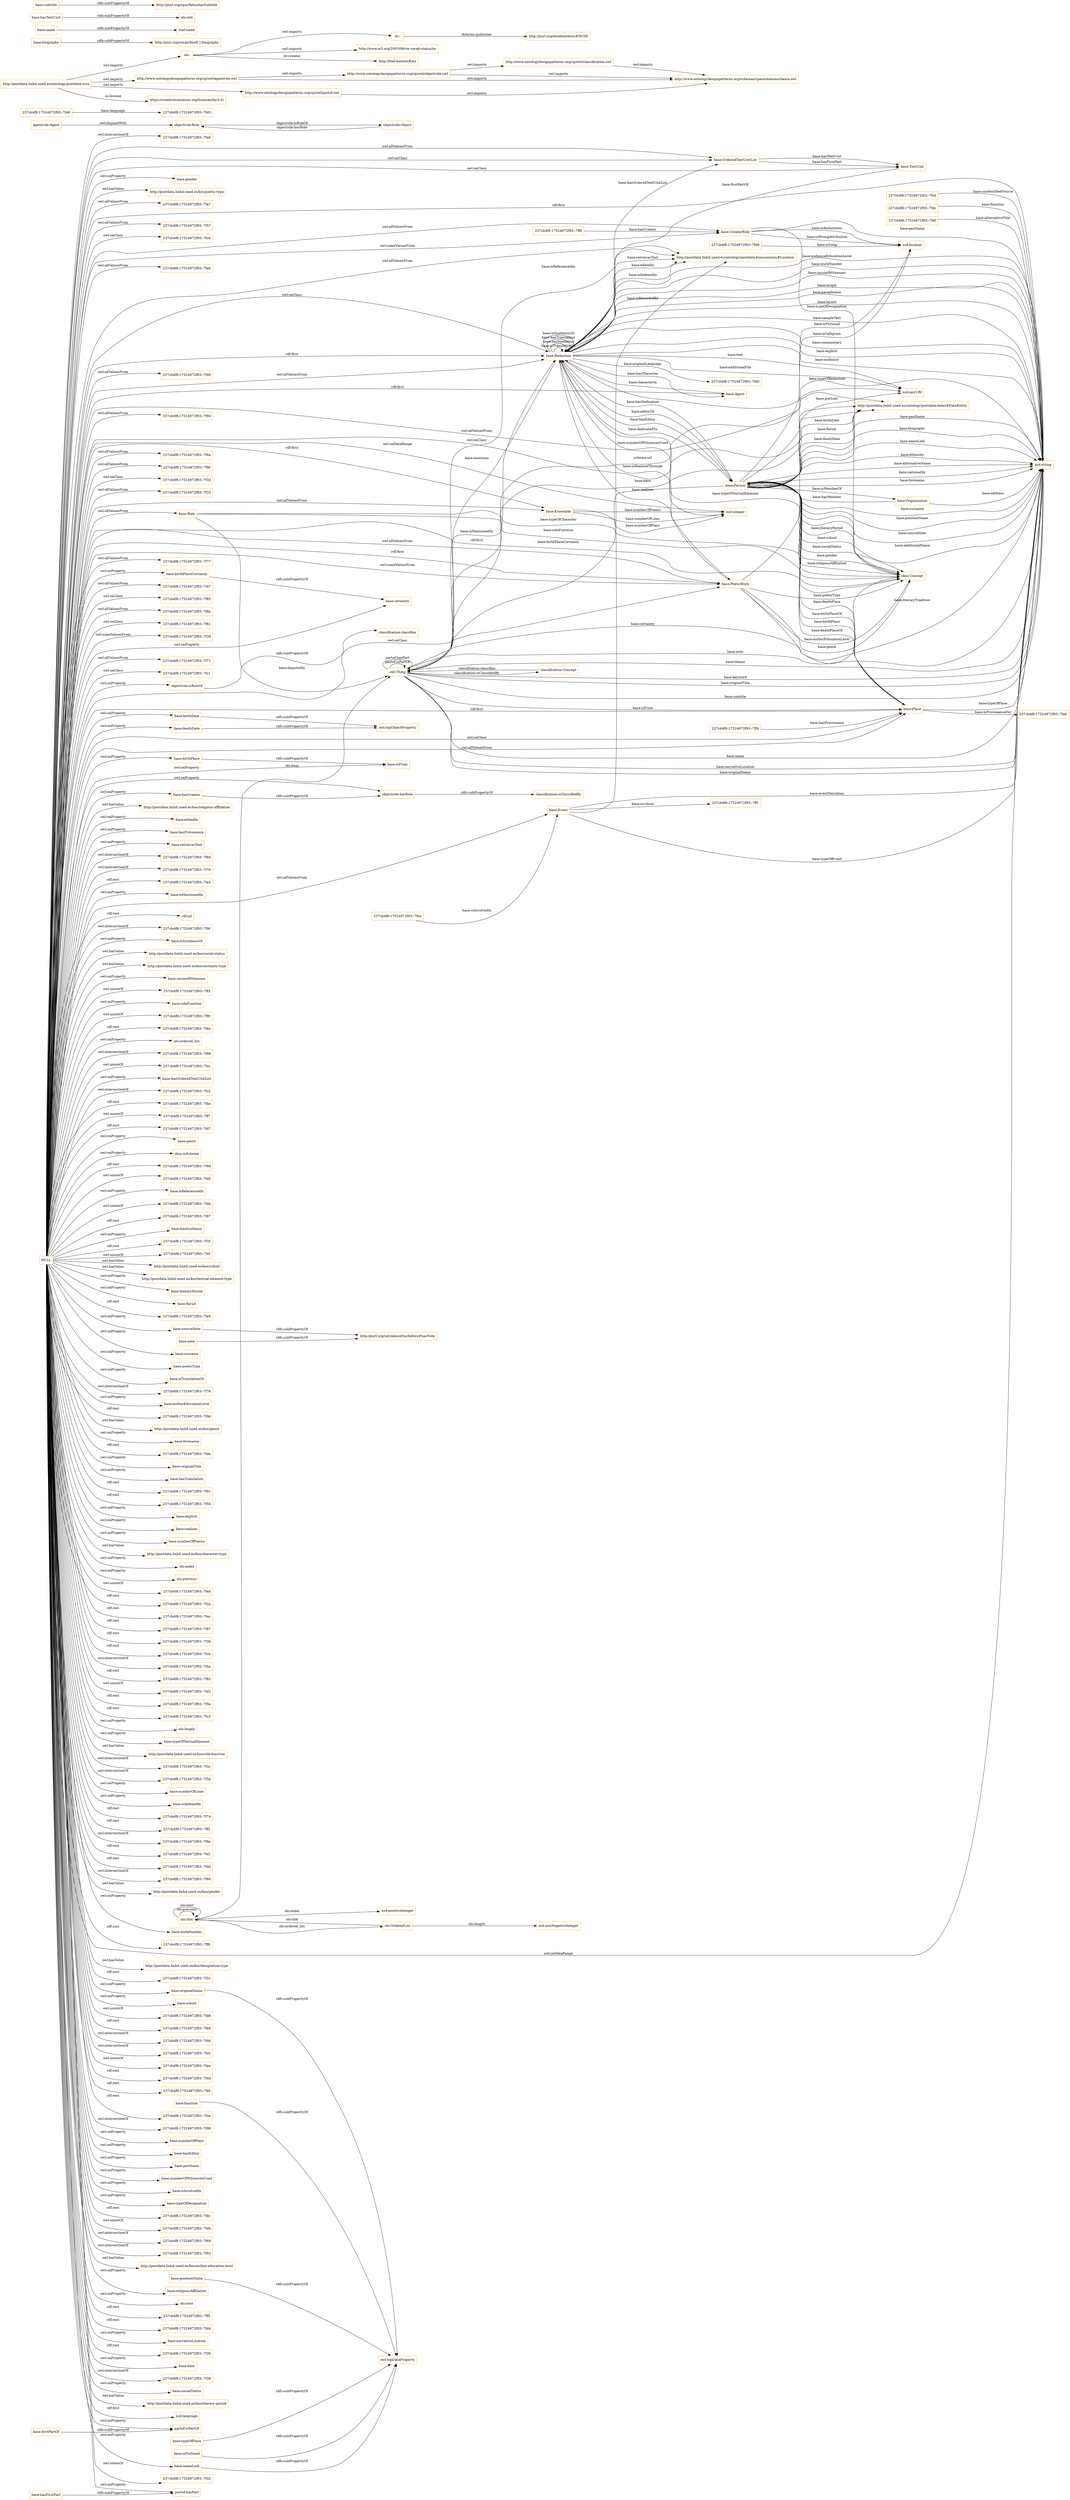 digraph ar2dtool_diagram { 
rankdir=LR;
size="1501"
node [shape = rectangle, color="orange"]; "237cb4f8:17524972f93:-7fa7" "base:Role" "237cb4f8:17524972f93:-7f57" "237cb4f8:17524972f93:-7fc6" "base:OrderedTextUnitList" "237cb4f8:17524972f93:-7ff1" "237cb4f8:17524972f93:-7fee" "agentrole:Agent" "237cb4f8:17524972f93:-7fa0" "237cb4f8:17524972f93:-7fd9" "237cb4f8:17524972f93:-7fcd" "base:Agent" "base:CreatorRole" "base:Person" "base:Organisation" "237cb4f8:17524972f93:-7f99" "base:Redaction" "237cb4f8:17524972f93:-7fdc" "237cb4f8:17524972f93:-7f94" "base:Ensemble" "237cb4f8:17524972f93:-7fd6" "237cb4f8:17524972f93:-7ff4" "base:TextUnit" "237cb4f8:17524972f93:-7f6a" "237cb4f8:17524972f93:-7ff8" "237cb4f8:17524972f93:-7f8f" "237cb4f8:17524972f93:-7f2d" "237cb4f8:17524972f93:-7f33" "skos:Concept" "http://postdata.linhd.uned.es/ontology/postdata-dates#DateEntity" "base:Place" "237cb4f8:17524972f93:-7f77" "base:Event" "237cb4f8:17524972f93:-7f47" "237cb4f8:17524972f93:-7fdf" "237cb4f8:17524972f93:-7f85" "237cb4f8:17524972f93:-7f8a" "237cb4f8:17524972f93:-7f61" "237cb4f8:17524972f93:-7f39" "http://postdata.linhd.uned.es/ontology/postdata-transmission#Location" "237cb4f8:17524972f93:-7f71" "237cb4f8:17524972f93:-7fc1" "237cb4f8:17524972f93:-7feb" "base:PoeticWork" "owl:Thing" "objectrole:Role" "objectrole:Object" "olo:Slot" "olo:OrderedList" "classification:Concept" ; /*classes style*/
	"base:deathDate" -> "owl:topObjectProperty" [ label = "rdfs:subPropertyOf" ];
	"http://www.ontologydesignpatterns.org/cp/owl/objectrole.owl" -> "http://www.ontologydesignpatterns.org/cp/owl/classification.owl" [ label = "owl:imports" ];
	"http://www.ontologydesignpatterns.org/cp/owl/objectrole.owl" -> "http://www.ontologydesignpatterns.org/schemas/cpannotationschema.owl" [ label = "owl:imports" ];
	"http://www.ontologydesignpatterns.org/cp/owl/classification.owl" -> "http://www.ontologydesignpatterns.org/schemas/cpannotationschema.owl" [ label = "owl:imports" ];
	"base:firstPartOf" -> "partof:isPartOf" [ label = "rdfs:subPropertyOf" ];
	"agentrole:Agent" -> "objectrole:Role" [ label = "owl:disjointWith" ];
	"dc:" -> "http://purl.org/dc/aboutdcmi#DCMI" [ label = "dcterms:publisher" ];
	"olo:" -> "http://www.w3.org/2003/06/sw-vocab-status/ns" [ label = "owl:imports" ];
	"olo:" -> "dc:" [ label = "owl:imports" ];
	"olo:" -> "http://foaf.me/zazi#me" [ label = "dc:creator" ];
	"base:birthPlaceCertainty" -> "base:certainty" [ label = "rdfs:subPropertyOf" ];
	"base:biography" -> "http://purl.org/vocab/bio/0.1/biography" [ label = "rdfs:subPropertyOf" ];
	"objectrole:isRoleOf" -> "classification:classifies" [ label = "rdfs:subPropertyOf" ];
	"base:nameLink" -> "owl:topDataProperty" [ label = "rdfs:subPropertyOf" ];
	"base:sourceNote" -> "http://purl.org/net/nknouf/ns/bibtex#hasNote" [ label = "rdfs:subPropertyOf" ];
	"base:name" -> "foaf:name" [ label = "rdfs:subPropertyOf" ];
	"base:hasTextUnit" -> "olo:slot" [ label = "rdfs:subPropertyOf" ];
	"NULL" -> "base:birthPlace" [ label = "owl:onProperty" ];
	"NULL" -> "http://postdata.linhd.uned.es/kos/religious-affiliation" [ label = "owl:hasValue" ];
	"NULL" -> "base:PoeticWork" [ label = "owl:allValuesFrom" ];
	"NULL" -> "base:CreatorRole" [ label = "owl:someValuesFrom" ];
	"NULL" -> "base:editedIn" [ label = "owl:onProperty" ];
	"NULL" -> "base:Place" [ label = "rdf:first" ];
	"NULL" -> "base:hasProvenance" [ label = "owl:onProperty" ];
	"NULL" -> "base:retrievesText" [ label = "owl:onProperty" ];
	"NULL" -> "237cb4f8:17524972f93:-7f84" [ label = "owl:intersectionOf" ];
	"NULL" -> "237cb4f8:17524972f93:-7f61" [ label = "owl:onClass" ];
	"NULL" -> "237cb4f8:17524972f93:-7f70" [ label = "owl:intersectionOf" ];
	"NULL" -> "base:PoeticWork" [ label = "rdf:first" ];
	"NULL" -> "237cb4f8:17524972f93:-7fa4" [ label = "rdf:rest" ];
	"NULL" -> "base:isMentionedIn" [ label = "owl:onProperty" ];
	"NULL" -> "base:birthDate" [ label = "owl:onProperty" ];
	"NULL" -> "rdf:nil" [ label = "rdf:rest" ];
	"NULL" -> "237cb4f8:17524972f93:-7f9f" [ label = "owl:intersectionOf" ];
	"NULL" -> "base:isSynthesisOf" [ label = "owl:onProperty" ];
	"NULL" -> "http://postdata.linhd.uned.es/kos/social-status" [ label = "owl:hasValue" ];
	"NULL" -> "base:birthPlaceCertainty" [ label = "owl:onProperty" ];
	"NULL" -> "http://postdata.linhd.uned.es/kos/certainty-type" [ label = "owl:hasValue" ];
	"NULL" -> "base:unusedWitnesses" [ label = "owl:onProperty" ];
	"NULL" -> "237cb4f8:17524972f93:-7ff3" [ label = "owl:unionOf" ];
	"NULL" -> "objectrole:isRoleOf" [ label = "owl:onProperty" ];
	"NULL" -> "base:roleFunction" [ label = "owl:onProperty" ];
	"NULL" -> "237cb4f8:17524972f93:-7ff0" [ label = "owl:unionOf" ];
	"NULL" -> "partof:isPartOf" [ label = "owl:onProperty" ];
	"NULL" -> "237cb4f8:17524972f93:-7f6e" [ label = "rdf:rest" ];
	"NULL" -> "237cb4f8:17524972f93:-7f6a" [ label = "owl:allValuesFrom" ];
	"NULL" -> "olo:ordered_list" [ label = "owl:onProperty" ];
	"NULL" -> "237cb4f8:17524972f93:-7f89" [ label = "owl:intersectionOf" ];
	"NULL" -> "237cb4f8:17524972f93:-7fcc" [ label = "owl:unionOf" ];
	"NULL" -> "base:hasOrderedTextUnitList" [ label = "owl:onProperty" ];
	"NULL" -> "237cb4f8:17524972f93:-7fc5" [ label = "owl:intersectionOf" ];
	"NULL" -> "237cb4f8:17524972f93:-7fbe" [ label = "rdf:rest" ];
	"NULL" -> "237cb4f8:17524972f93:-7ff7" [ label = "owl:unionOf" ];
	"NULL" -> "base:Role" [ label = "owl:allValuesFrom" ];
	"NULL" -> "237cb4f8:17524972f93:-7fd7" [ label = "rdf:rest" ];
	"NULL" -> "base:genre" [ label = "owl:onProperty" ];
	"NULL" -> "skos:inScheme" [ label = "owl:onProperty" ];
	"NULL" -> "base:OrderedTextUnitList" [ label = "owl:allValuesFrom" ];
	"NULL" -> "base:CreatorRole" [ label = "owl:allValuesFrom" ];
	"NULL" -> "237cb4f8:17524972f93:-7f9d" [ label = "rdf:rest" ];
	"NULL" -> "http://postdata.linhd.uned.es/ontology/postdata-dates#DateEntity" [ label = "owl:onClass" ];
	"NULL" -> "base:Ensemble" [ label = "owl:allValuesFrom" ];
	"NULL" -> "237cb4f8:17524972f93:-7f8a" [ label = "owl:allValuesFrom" ];
	"NULL" -> "237cb4f8:17524972f93:-7fd5" [ label = "owl:unionOf" ];
	"NULL" -> "base:isReferencedIn" [ label = "owl:onProperty" ];
	"NULL" -> "237cb4f8:17524972f93:-7fde" [ label = "owl:unionOf" ];
	"NULL" -> "237cb4f8:17524972f93:-7f67" [ label = "rdf:rest" ];
	"NULL" -> "base:hasSynthesis" [ label = "owl:onProperty" ];
	"NULL" -> "237cb4f8:17524972f93:-7f2f" [ label = "rdf:rest" ];
	"NULL" -> "237cb4f8:17524972f93:-7fa7" [ label = "owl:allValuesFrom" ];
	"NULL" -> "237cb4f8:17524972f93:-7fcf" [ label = "owl:unionOf" ];
	"NULL" -> "base:Agent" [ label = "rdf:first" ];
	"NULL" -> "http://postdata.linhd.uned.es/kos/school" [ label = "owl:hasValue" ];
	"NULL" -> "skos:Concept" [ label = "rdf:first" ];
	"NULL" -> "http://postdata.linhd.uned.es/kos/textual-element-type" [ label = "owl:hasValue" ];
	"NULL" -> "base:literaryPeriod" [ label = "owl:onProperty" ];
	"NULL" -> "237cb4f8:17524972f93:-7fa0" [ label = "owl:allValuesFrom" ];
	"NULL" -> "base:floruit" [ label = "owl:onProperty" ];
	"NULL" -> "237cb4f8:17524972f93:-7fe9" [ label = "rdf:rest" ];
	"NULL" -> "xsd:string" [ label = "owl:onDataRange" ];
	"NULL" -> "base:surname" [ label = "owl:onProperty" ];
	"NULL" -> "base:poeticType" [ label = "owl:onProperty" ];
	"NULL" -> "base:isTranslationOf" [ label = "owl:onProperty" ];
	"NULL" -> "237cb4f8:17524972f93:-7f76" [ label = "owl:intersectionOf" ];
	"NULL" -> "base:authorEducationLevel" [ label = "owl:onProperty" ];
	"NULL" -> "237cb4f8:17524972f93:-7f96" [ label = "rdf:rest" ];
	"NULL" -> "http://postdata.linhd.uned.es/kos/genre" [ label = "owl:hasValue" ];
	"NULL" -> "base:forename" [ label = "owl:onProperty" ];
	"NULL" -> "237cb4f8:17524972f93:-7fda" [ label = "rdf:rest" ];
	"NULL" -> "base:originalTitle" [ label = "owl:onProperty" ];
	"NULL" -> "base:hasTranslation" [ label = "owl:onProperty" ];
	"NULL" -> "237cb4f8:17524972f93:-7f91" [ label = "rdf:rest" ];
	"NULL" -> "237cb4f8:17524972f93:-7f54" [ label = "rdf:rest" ];
	"NULL" -> "base:Redaction" [ label = "owl:allValuesFrom" ];
	"NULL" -> "base:explicit" [ label = "owl:onProperty" ];
	"NULL" -> "base:realises" [ label = "owl:onProperty" ];
	"NULL" -> "237cb4f8:17524972f93:-7fc1" [ label = "owl:onClass" ];
	"NULL" -> "base:numberOfPoems" [ label = "owl:onProperty" ];
	"NULL" -> "base:PoeticWork" [ label = "owl:someValuesFrom" ];
	"NULL" -> "237cb4f8:17524972f93:-7f33" [ label = "owl:allValuesFrom" ];
	"NULL" -> "http://postdata.linhd.uned.es/kos/character-type" [ label = "owl:hasValue" ];
	"NULL" -> "olo:index" [ label = "owl:onProperty" ];
	"NULL" -> "olo:previous" [ label = "owl:onProperty" ];
	"NULL" -> "237cb4f8:17524972f93:-7fed" [ label = "owl:unionOf" ];
	"NULL" -> "237cb4f8:17524972f93:-7f2a" [ label = "rdf:rest" ];
	"NULL" -> "237cb4f8:17524972f93:-7fec" [ label = "rdf:rest" ];
	"NULL" -> "237cb4f8:17524972f93:-7f87" [ label = "rdf:rest" ];
	"NULL" -> "237cb4f8:17524972f93:-7f36" [ label = "rdf:rest" ];
	"NULL" -> "237cb4f8:17524972f93:-7fcb" [ label = "rdf:rest" ];
	"NULL" -> "237cb4f8:17524972f93:-7f8f" [ label = "owl:allValuesFrom" ];
	"NULL" -> "base:PoeticWork" [ label = "owl:onClass" ];
	"NULL" -> "237cb4f8:17524972f93:-7fba" [ label = "owl:intersectionOf" ];
	"NULL" -> "237cb4f8:17524972f93:-7f82" [ label = "rdf:rest" ];
	"NULL" -> "237cb4f8:17524972f93:-7fd2" [ label = "owl:unionOf" ];
	"NULL" -> "237cb4f8:17524972f93:-7f5e" [ label = "rdf:rest" ];
	"NULL" -> "xsd:string" [ label = "rdf:first" ];
	"NULL" -> "237cb4f8:17524972f93:-7fc3" [ label = "rdf:rest" ];
	"NULL" -> "olo:length" [ label = "owl:onProperty" ];
	"NULL" -> "base:typeOfTextualElement" [ label = "owl:onProperty" ];
	"NULL" -> "http://postdata.linhd.uned.es/kos/role-function" [ label = "owl:hasValue" ];
	"NULL" -> "237cb4f8:17524972f93:-7f2c" [ label = "owl:intersectionOf" ];
	"NULL" -> "237cb4f8:17524972f93:-7f56" [ label = "owl:intersectionOf" ];
	"NULL" -> "237cb4f8:17524972f93:-7f47" [ label = "owl:allValuesFrom" ];
	"NULL" -> "base:numberOfLines" [ label = "owl:onProperty" ];
	"NULL" -> "base:isIndexedIn" [ label = "owl:onProperty" ];
	"NULL" -> "237cb4f8:17524972f93:-7f74" [ label = "rdf:rest" ];
	"NULL" -> "237cb4f8:17524972f93:-7ff2" [ label = "rdf:rest" ];
	"NULL" -> "237cb4f8:17524972f93:-7f8e" [ label = "owl:intersectionOf" ];
	"NULL" -> "237cb4f8:17524972f93:-7fd1" [ label = "rdf:rest" ];
	"NULL" -> "237cb4f8:17524972f93:-7f99" [ label = "owl:allValuesFrom" ];
	"NULL" -> "237cb4f8:17524972f93:-7f57" [ label = "owl:allValuesFrom" ];
	"NULL" -> "237cb4f8:17524972f93:-7fdd" [ label = "rdf:rest" ];
	"NULL" -> "237cb4f8:17524972f93:-7f60" [ label = "owl:intersectionOf" ];
	"NULL" -> "http://postdata.linhd.uned.es/kos/gender" [ label = "owl:hasValue" ];
	"NULL" -> "base:workNumber" [ label = "owl:onProperty" ];
	"NULL" -> "237cb4f8:17524972f93:-7ff6" [ label = "rdf:rest" ];
	"NULL" -> "base:hasCreator" [ label = "owl:onProperty" ];
	"NULL" -> "http://postdata.linhd.uned.es/kos/designation-type" [ label = "owl:hasValue" ];
	"NULL" -> "base:deathDate" [ label = "owl:onProperty" ];
	"NULL" -> "base:isFrom" [ label = "owl:onProperty" ];
	"NULL" -> "237cb4f8:17524972f93:-7f39" [ label = "owl:someValuesFrom" ];
	"NULL" -> "237cb4f8:17524972f93:-7f31" [ label = "rdf:rest" ];
	"NULL" -> "base:Redaction" [ label = "owl:onClass" ];
	"NULL" -> "base:school" [ label = "owl:onProperty" ];
	"NULL" -> "237cb4f8:17524972f93:-7f71" [ label = "owl:allValuesFrom" ];
	"NULL" -> "237cb4f8:17524972f93:-7fd8" [ label = "owl:unionOf" ];
	"NULL" -> "xsd:integer" [ label = "owl:onDataRange" ];
	"NULL" -> "237cb4f8:17524972f93:-7fb8" [ label = "rdf:rest" ];
	"NULL" -> "237cb4f8:17524972f93:-7f46" [ label = "owl:intersectionOf" ];
	"NULL" -> "237cb4f8:17524972f93:-7fc0" [ label = "owl:intersectionOf" ];
	"NULL" -> "237cb4f8:17524972f93:-7fea" [ label = "owl:unionOf" ];
	"NULL" -> "237cb4f8:17524972f93:-7f44" [ label = "rdf:rest" ];
	"NULL" -> "237cb4f8:17524972f93:-7fef" [ label = "rdf:rest" ];
	"NULL" -> "237cb4f8:17524972f93:-7fce" [ label = "rdf:rest" ];
	"NULL" -> "objectrole:hasRole" [ label = "owl:onProperty" ];
	"NULL" -> "237cb4f8:17524972f93:-7f98" [ label = "owl:intersectionOf" ];
	"NULL" -> "partof:hasPart" [ label = "owl:onProperty" ];
	"NULL" -> "base:Place" [ label = "owl:onClass" ];
	"NULL" -> "base:numberOfPlays" [ label = "owl:onProperty" ];
	"NULL" -> "base:hasEditor" [ label = "owl:onProperty" ];
	"NULL" -> "237cb4f8:17524972f93:-7f2d" [ label = "owl:onClass" ];
	"NULL" -> "base:penName" [ label = "owl:onProperty" ];
	"NULL" -> "base:nameLink" [ label = "owl:onProperty" ];
	"NULL" -> "base:Ensemble" [ label = "rdf:first" ];
	"NULL" -> "base:numberOfWitnessesUsed" [ label = "owl:onProperty" ];
	"NULL" -> "base:isInvolvedIn" [ label = "owl:onProperty" ];
	"NULL" -> "base:typeOfDesignation" [ label = "owl:onProperty" ];
	"NULL" -> "237cb4f8:17524972f93:-7f8c" [ label = "rdf:rest" ];
	"NULL" -> "http://postdata.linhd.uned.es/ontology/postdata-transmission#Location" [ label = "owl:allValuesFrom" ];
	"NULL" -> "base:Redaction" [ label = "rdf:first" ];
	"NULL" -> "237cb4f8:17524972f93:-7fdb" [ label = "owl:unionOf" ];
	"NULL" -> "237cb4f8:17524972f93:-7f69" [ label = "owl:intersectionOf" ];
	"NULL" -> "237cb4f8:17524972f93:-7f93" [ label = "owl:intersectionOf" ];
	"NULL" -> "http://postdata.linhd.uned.es/kos/author-education-level" [ label = "owl:hasValue" ];
	"NULL" -> "base:originalName" [ label = "owl:onProperty" ];
	"NULL" -> "base:religiousAffiliation" [ label = "owl:onProperty" ];
	"NULL" -> "olo:next" [ label = "owl:onProperty" ];
	"NULL" -> "237cb4f8:17524972f93:-7ff5" [ label = "rdf:rest" ];
	"NULL" -> "base:sourceNote" [ label = "owl:onProperty" ];
	"NULL" -> "237cb4f8:17524972f93:-7fd4" [ label = "rdf:rest" ];
	"NULL" -> "base:narrativeLocation" [ label = "owl:onProperty" ];
	"NULL" -> "237cb4f8:17524972f93:-7f30" [ label = "rdf:rest" ];
	"NULL" -> "base:certainty" [ label = "owl:onProperty" ];
	"NULL" -> "base:date" [ label = "owl:onProperty" ];
	"NULL" -> "237cb4f8:17524972f93:-7f38" [ label = "owl:intersectionOf" ];
	"NULL" -> "base:TextUnit" [ label = "owl:onClass" ];
	"NULL" -> "base:Place" [ label = "owl:allValuesFrom" ];
	"NULL" -> "base:socialStatus" [ label = "owl:onProperty" ];
	"NULL" -> "http://postdata.linhd.uned.es/kos/literary-period" [ label = "owl:hasValue" ];
	"NULL" -> "http://postdata.linhd.uned.es/ontology/postdata-dates#DateEntity" [ label = "owl:allValuesFrom" ];
	"NULL" -> "xsd:language" [ label = "rdf:first" ];
	"NULL" -> "237cb4f8:17524972f93:-7f32" [ label = "owl:unionOf" ];
	"NULL" -> "237cb4f8:17524972f93:-7f85" [ label = "owl:onClass" ];
	"NULL" -> "237cb4f8:17524972f93:-7fa6" [ label = "owl:intersectionOf" ];
	"NULL" -> "237cb4f8:17524972f93:-7f77" [ label = "owl:allValuesFrom" ];
	"NULL" -> "base:OrderedTextUnitList" [ label = "owl:onClass" ];
	"NULL" -> "base:gender" [ label = "owl:onProperty" ];
	"NULL" -> "http://postdata.linhd.uned.es/kos/poetic-type" [ label = "owl:hasValue" ];
	"NULL" -> "base:Event" [ label = "owl:allValuesFrom" ];
	"NULL" -> "237cb4f8:17524972f93:-7f94" [ label = "owl:allValuesFrom" ];
	"NULL" -> "237cb4f8:17524972f93:-7fc6" [ label = "owl:onClass" ];
	"base:hasFirstPart" -> "partof:hasPart" [ label = "rdfs:subPropertyOf" ];
	"base:hasCreator" -> "objectrole:hasRole" [ label = "rdfs:subPropertyOf" ];
	"base:birthPlace" -> "base:isFrom" [ label = "rdfs:subPropertyOf" ];
	"http://www.ontologydesignpatterns.org/cp/owl/agentrole.owl" -> "http://www.ontologydesignpatterns.org/cp/owl/objectrole.owl" [ label = "owl:imports" ];
	"http://www.ontologydesignpatterns.org/cp/owl/agentrole.owl" -> "http://www.ontologydesignpatterns.org/schemas/cpannotationschema.owl" [ label = "owl:imports" ];
	"base:isFictional" -> "owl:topDataProperty" [ label = "rdfs:subPropertyOf" ];
	"base:subtitle" -> "http://purl.org/spar/fabio/hasSubtitle" [ label = "rdfs:subPropertyOf" ];
	"base:function" -> "owl:topDataProperty" [ label = "rdfs:subPropertyOf" ];
	"base:originalName" -> "owl:topDataProperty" [ label = "rdfs:subPropertyOf" ];
	"http://www.ontologydesignpatterns.org/cp/owl/partof.owl" -> "http://www.ontologydesignpatterns.org/schemas/cpannotationschema.owl" [ label = "owl:imports" ];
	"http://postdata.linhd.uned.es/ontology/postdata-core" -> "https://creativecommons.org/licenses/by/4.0/" [ label = "ns:license" ];
	"http://postdata.linhd.uned.es/ontology/postdata-core" -> "http://www.ontologydesignpatterns.org/cp/owl/partof.owl" [ label = "owl:imports" ];
	"http://postdata.linhd.uned.es/ontology/postdata-core" -> "http://www.ontologydesignpatterns.org/cp/owl/agentrole.owl" [ label = "owl:imports" ];
	"http://postdata.linhd.uned.es/ontology/postdata-core" -> "olo:" [ label = "owl:imports" ];
	"base:note" -> "http://purl.org/net/nknouf/ns/bibtex#hasNote" [ label = "rdfs:subPropertyOf" ];
	"base:birthDate" -> "owl:topObjectProperty" [ label = "rdfs:subPropertyOf" ];
	"base:positionName" -> "owl:topDataProperty" [ label = "rdfs:subPropertyOf" ];
	"objectrole:hasRole" -> "classification:isClassifiedBy" [ label = "rdfs:subPropertyOf" ];
	"base:typeOfPlace" -> "owl:topDataProperty" [ label = "rdfs:subPropertyOf" ];
	"base:Redaction" -> "owl:Thing" [ label = "base:mentions" ];
	"base:Person" -> "xsd:boolean" [ label = "base:isFictional" ];
	"owl:Thing" -> "xsd:string" [ label = "base:narrativeLocation" ];
	"base:CreatorRole" -> "xsd:string" [ label = "base:penName" ];
	"base:Person" -> "base:Place" [ label = "base:deathPlace" ];
	"base:Ensemble" -> "xsd:integer" [ label = "base:numberOfLines" ];
	"base:Redaction" -> "xsd:string" [ label = "base:audienceEducationLevel" ];
	"base:Event" -> "xsd:string" [ label = "base:eventNarration" ];
	"base:Redaction" -> "xsd:string" [ label = "base:workNumber" ];
	"owl:Thing" -> "xsd:string" [ label = "base:originalName" ];
	"base:OrderedTextUnitList" -> "base:TextUnit" [ label = "base:hasTextUnit" ];
	"base:Redaction" -> "base:Person" [ label = "base:hasEditor" ];
	"olo:Slot" -> "olo:Slot" [ label = "olo:previous" ];
	"base:Redaction" -> "xsd:string" [ label = "base:unusedWitnesses" ];
	"base:Place" -> "base:Person" [ label = "base:deathPlaceOf" ];
	"base:Person" -> "http://postdata.linhd.uned.es/ontology/postdata-dates#DateEntity" [ label = "base:floruit" ];
	"base:Person" -> "xsd:string" [ label = "base:surname" ];
	"base:Person" -> "xsd:string" [ label = "base:positionName" ];
	"classification:Concept" -> "owl:Thing" [ label = "classification:classifies" ];
	"237cb4f8:17524972f93:-7ff8" -> "base:CreatorRole" [ label = "base:hasCreator" ];
	"base:Redaction" -> "xsd:string" [ label = "base:paraphrasis" ];
	"base:Person" -> "base:Redaction" [ label = "base:hasDedication" ];
	"base:Event" -> "xsd:string" [ label = "base:typeOfEvent" ];
	"base:Person" -> "http://postdata.linhd.uned.es/ontology/postdata-dates#DateEntity" [ label = "base:deathDate" ];
	"base:Person" -> "base:Place" [ label = "base:birthPlace" ];
	"base:Event" -> "http://postdata.linhd.uned.es/ontology/postdata-transmission#Location" [ label = "base:isRecordedBy" ];
	"base:CreatorRole" -> "xsd:boolean" [ label = "base:isAnonymous" ];
	"base:Redaction" -> "base:Agent" [ label = "base:hasCharacter" ];
	"base:Redaction" -> "xsd:anyURI" [ label = "base:text" ];
	"base:Redaction" -> "xsd:anyURI" [ label = "base:additionalFile" ];
	"base:Person" -> "base:Organisation" [ label = "base:isMemberOf" ];
	"base:Redaction" -> "xsd:string" [ label = "base:layout" ];
	"base:PoeticWork" -> "xsd:boolean" [ label = "base:isCalligram" ];
	"olo:Slot" -> "olo:OrderedList" [ label = "olo:ordered_list" ];
	"base:Redaction" -> "http://postdata.linhd.uned.es/ontology/postdata-transmission#Location" [ label = "base:editedIn" ];
	"base:Redaction" -> "skos:Concept" [ label = "base:typeOfTextualElement" ];
	"olo:OrderedList" -> "xsd:nonNegativeInteger" [ label = "olo:length" ];
	"237cb4f8:17524972f93:-7fee" -> "base:Event" [ label = "base:isInvolvedIn" ];
	"base:PoeticWork" -> "base:Redaction" [ label = "base:isRealisedThrough" ];
	"base:Redaction" -> "base:PoeticWork" [ label = "base:realises" ];
	"base:Person" -> "skos:Concept" [ label = "base:religiousAffiliation" ];
	"base:Person" -> "xsd:string" [ label = "base:sourceNote" ];
	"base:Redaction" -> "xsd:string" [ label = "base:sampleText" ];
	"base:Redaction" -> "xsd:string" [ label = "base:incipit" ];
	"base:Person" -> "http://postdata.linhd.uned.es/ontology/postdata-dates#DateEntity" [ label = "base:birthDate" ];
	"base:Person" -> "owl:Thing" [ label = "base:birthPlaceCertainty" ];
	"base:Person" -> "skos:Concept" [ label = "base:literaryPeriod" ];
	"base:Person" -> "xsd:string" [ label = "base:additionalName" ];
	"base:Person" -> "xsd:string" [ label = "base:genName" ];
	"base:Person" -> "base:Redaction" [ label = "base:editorOf" ];
	"base:CreatorRole" -> "skos:Concept" [ label = "base:typeOfDesignation" ];
	"base:Person" -> "xsd:string" [ label = "base:biography" ];
	"base:Redaction" -> "base:Redaction" [ label = "base:isTranslationOf" ];
	"owl:Thing" -> "skos:Concept" [ label = "base:certainty" ];
	"base:Redaction" -> "base:Redaction" [ label = "base:hasSynthesis" ];
	"olo:OrderedList" -> "olo:Slot" [ label = "olo:slot" ];
	"base:Person" -> "skos:Concept" [ label = "base:school" ];
	"olo:Slot" -> "olo:Slot" [ label = "olo:next" ];
	"owl:Thing" -> "xsd:anyURI" [ label = "schema:url" ];
	"owl:Thing" -> "http://postdata.linhd.uned.es/ontology/postdata-transmission#Location" [ label = "base:isReferencedIn" ];
	"base:PoeticWork" -> "xsd:string" [ label = "base:literaryTradition" ];
	"owl:Thing" -> "xsd:string" [ label = "base:note" ];
	"237cb4f8:17524972f93:-7fcd" -> "xsd:string" [ label = "base:unidentifiedSource" ];
	"owl:Thing" -> "xsd:string" [ label = "base:theme" ];
	"base:Event" -> "237cb4f8:17524972f93:-7ff1" [ label = "base:involves" ];
	"base:Role" -> "skos:Concept" [ label = "base:roleFunction" ];
	"base:PoeticWork" -> "skos:Concept" [ label = "base:poeticType" ];
	"olo:Slot" -> "owl:Thing" [ label = "olo:item" ];
	"base:Place" -> "xsd:string" [ label = "base:typeOfPlace" ];
	"237cb4f8:17524972f93:-7fd9" -> "xsd:boolean" [ label = "base:isSong" ];
	"base:Person" -> "xsd:string" [ label = "base:nameLink" ];
	"base:Ensemble" -> "xsd:integer" [ label = "base:numberOfPlays" ];
	"base:Place" -> "base:Person" [ label = "base:birthPlaceOf" ];
	"base:Redaction" -> "http://postdata.linhd.uned.es/ontology/postdata-transmission#Location" [ label = "base:isIndexedIn" ];
	"base:Person" -> "xsd:string" [ label = "base:ethnicity" ];
	"owl:Thing" -> "xsd:string" [ label = "base:keyword" ];
	"base:Redaction" -> "xsd:string" [ label = "base:commentary" ];
	"base:Redaction" -> "base:OrderedTextUnitList" [ label = "base:hasOrderedTextUnitList" ];
	"owl:Thing" -> "xsd:string" [ label = "base:originalTitle" ];
	"base:Person" -> "skos:Concept" [ label = "base:socialStatus" ];
	"owl:Thing" -> "classification:Concept" [ label = "classification:isClassifiedBy" ];
	"owl:Thing" -> "owl:Thing" [ label = "partof:isPartOf" ];
	"olo:Slot" -> "xsd:positiveInteger" [ label = "olo:index" ];
	"237cb4f8:17524972f93:-7fdc" -> "xsd:string" [ label = "base:function" ];
	"base:PoeticWork" -> "skos:Concept" [ label = "base:authorEducationLevel" ];
	"owl:Thing" -> "base:Place" [ label = "base:isFrom" ];
	"base:Redaction" -> "base:Redaction" [ label = "base:hasTranslation" ];
	"base:CreatorRole" -> "xsd:boolean" [ label = "base:isWrongAttribution" ];
	"owl:Thing" -> "http://postdata.linhd.uned.es/ontology/postdata-dates#DateEntity" [ label = "base:date" ];
	"base:TextUnit" -> "base:Redaction" [ label = "base:firstPartOf" ];
	"base:Person" -> "xsd:string" [ label = "base:alternativeName" ];
	"objectrole:Object" -> "objectrole:Role" [ label = "objectrole:hasRole" ];
	"237cb4f8:17524972f93:-7ff4" -> "base:Place" [ label = "base:hasProvenance" ];
	"base:Person" -> "xsd:string" [ label = "base:nationality" ];
	"owl:Thing" -> "base:Redaction" [ label = "base:isMentionedIn" ];
	"base:OrderedTextUnitList" -> "base:TextUnit" [ label = "base:hasFirstPart" ];
	"base:Person" -> "xsd:anyURI" [ label = "base:portrait" ];
	"237cb4f8:17524972f93:-7fdf" -> "xsd:string" [ label = "base:alternativeTitle" ];
	"base:Organisation" -> "xsd:string" [ label = "base:address" ];
	"base:Role" -> "skos:Concept" [ label = "base:typeOfCharacter" ];
	"base:Organisation" -> "base:Person" [ label = "base:hasMember" ];
	"base:Place" -> "237cb4f8:17524972f93:-7feb" [ label = "base:isProvenanceFor" ];
	"base:Redaction" -> "xsd:string" [ label = "base:explicit" ];
	"owl:Thing" -> "xsd:string" [ label = "base:subtitle" ];
	"base:Redaction" -> "http://postdata.linhd.uned.es/ontology/postdata-transmission#Location" [ label = "base:retrievesText" ];
	"base:Person" -> "skos:Concept" [ label = "base:gender" ];
	"base:PoeticWork" -> "skos:Concept" [ label = "base:genre" ];
	"owl:Thing" -> "xsd:string" [ label = "base:name" ];
	"base:Redaction" -> "base:Person" [ label = "base:dedicatedTo" ];
	"base:Person" -> "xsd:string" [ label = "base:forename" ];
	"base:Redaction" -> "xsd:string" [ label = "base:audience" ];
	"base:Ensemble" -> "xsd:integer" [ label = "base:numberOfPoems" ];
	"base:Redaction" -> "xsd:string" [ label = "base:typeOfRedaction" ];
	"base:Redaction" -> "xsd:integer" [ label = "base:numberOfWitnessesUsed" ];
	"base:Redaction" -> "237cb4f8:17524972f93:-7fd0" [ label = "base:originalLanguage" ];
	"owl:Thing" -> "owl:Thing" [ label = "partof:hasPart" ];
	"base:Role" -> "owl:Thing" [ label = "base:depictedIn" ];
	"base:Agent" -> "base:Redaction" [ label = "base:characterIn" ];
	"237cb4f8:17524972f93:-7fd6" -> "237cb4f8:17524972f93:-7fd3" [ label = "base:language" ];
	"objectrole:Role" -> "objectrole:Object" [ label = "objectrole:isRoleOf" ];
	"base:Redaction" -> "base:Redaction" [ label = "base:isSynthesisOf" ];

}
